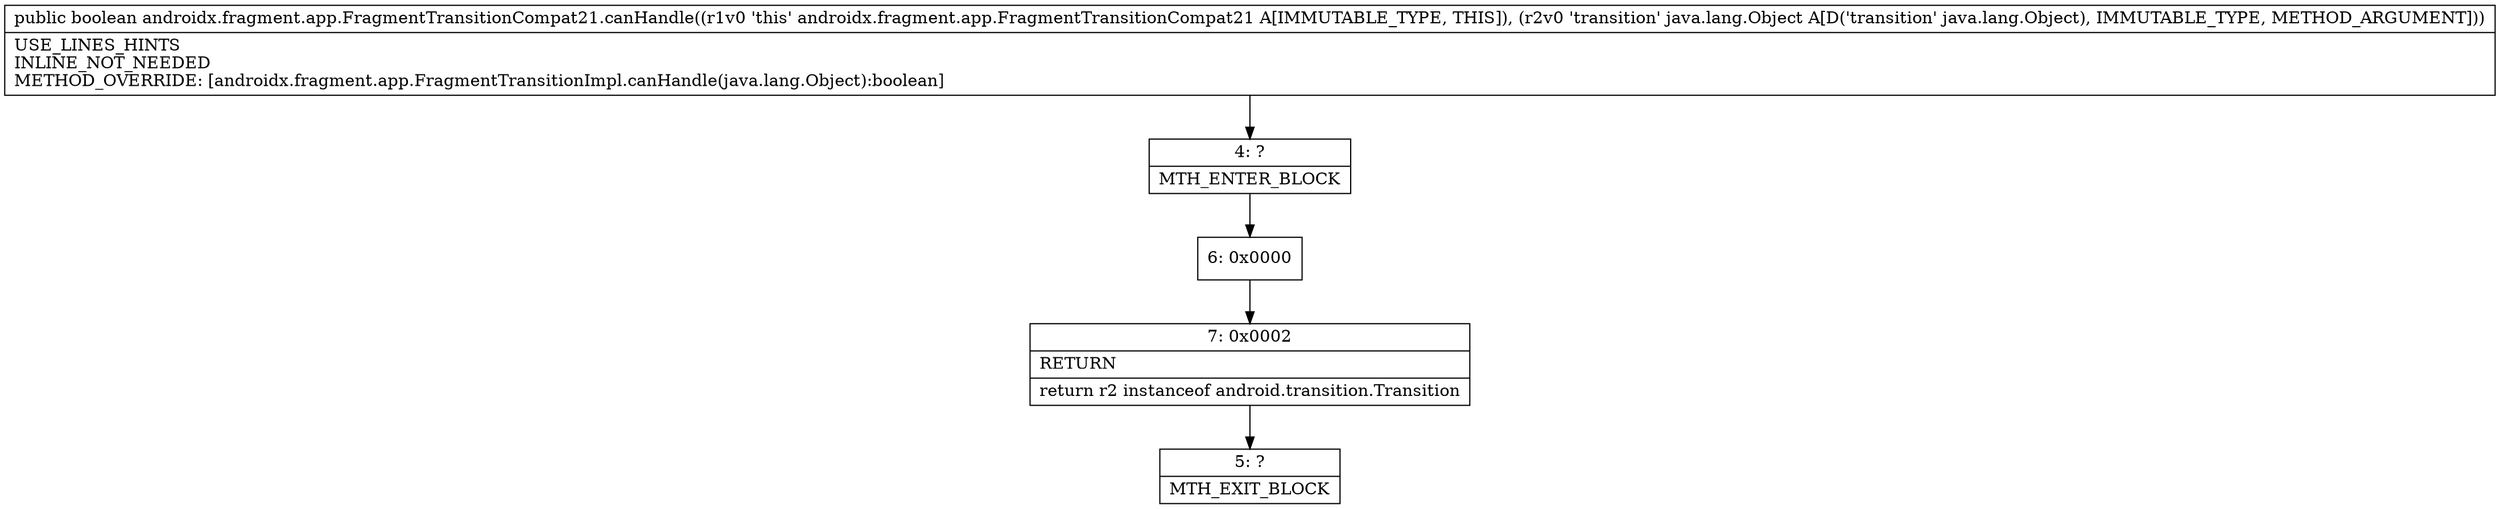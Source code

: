 digraph "CFG forandroidx.fragment.app.FragmentTransitionCompat21.canHandle(Ljava\/lang\/Object;)Z" {
Node_4 [shape=record,label="{4\:\ ?|MTH_ENTER_BLOCK\l}"];
Node_6 [shape=record,label="{6\:\ 0x0000}"];
Node_7 [shape=record,label="{7\:\ 0x0002|RETURN\l|return r2 instanceof android.transition.Transition\l}"];
Node_5 [shape=record,label="{5\:\ ?|MTH_EXIT_BLOCK\l}"];
MethodNode[shape=record,label="{public boolean androidx.fragment.app.FragmentTransitionCompat21.canHandle((r1v0 'this' androidx.fragment.app.FragmentTransitionCompat21 A[IMMUTABLE_TYPE, THIS]), (r2v0 'transition' java.lang.Object A[D('transition' java.lang.Object), IMMUTABLE_TYPE, METHOD_ARGUMENT]))  | USE_LINES_HINTS\lINLINE_NOT_NEEDED\lMETHOD_OVERRIDE: [androidx.fragment.app.FragmentTransitionImpl.canHandle(java.lang.Object):boolean]\l}"];
MethodNode -> Node_4;Node_4 -> Node_6;
Node_6 -> Node_7;
Node_7 -> Node_5;
}

